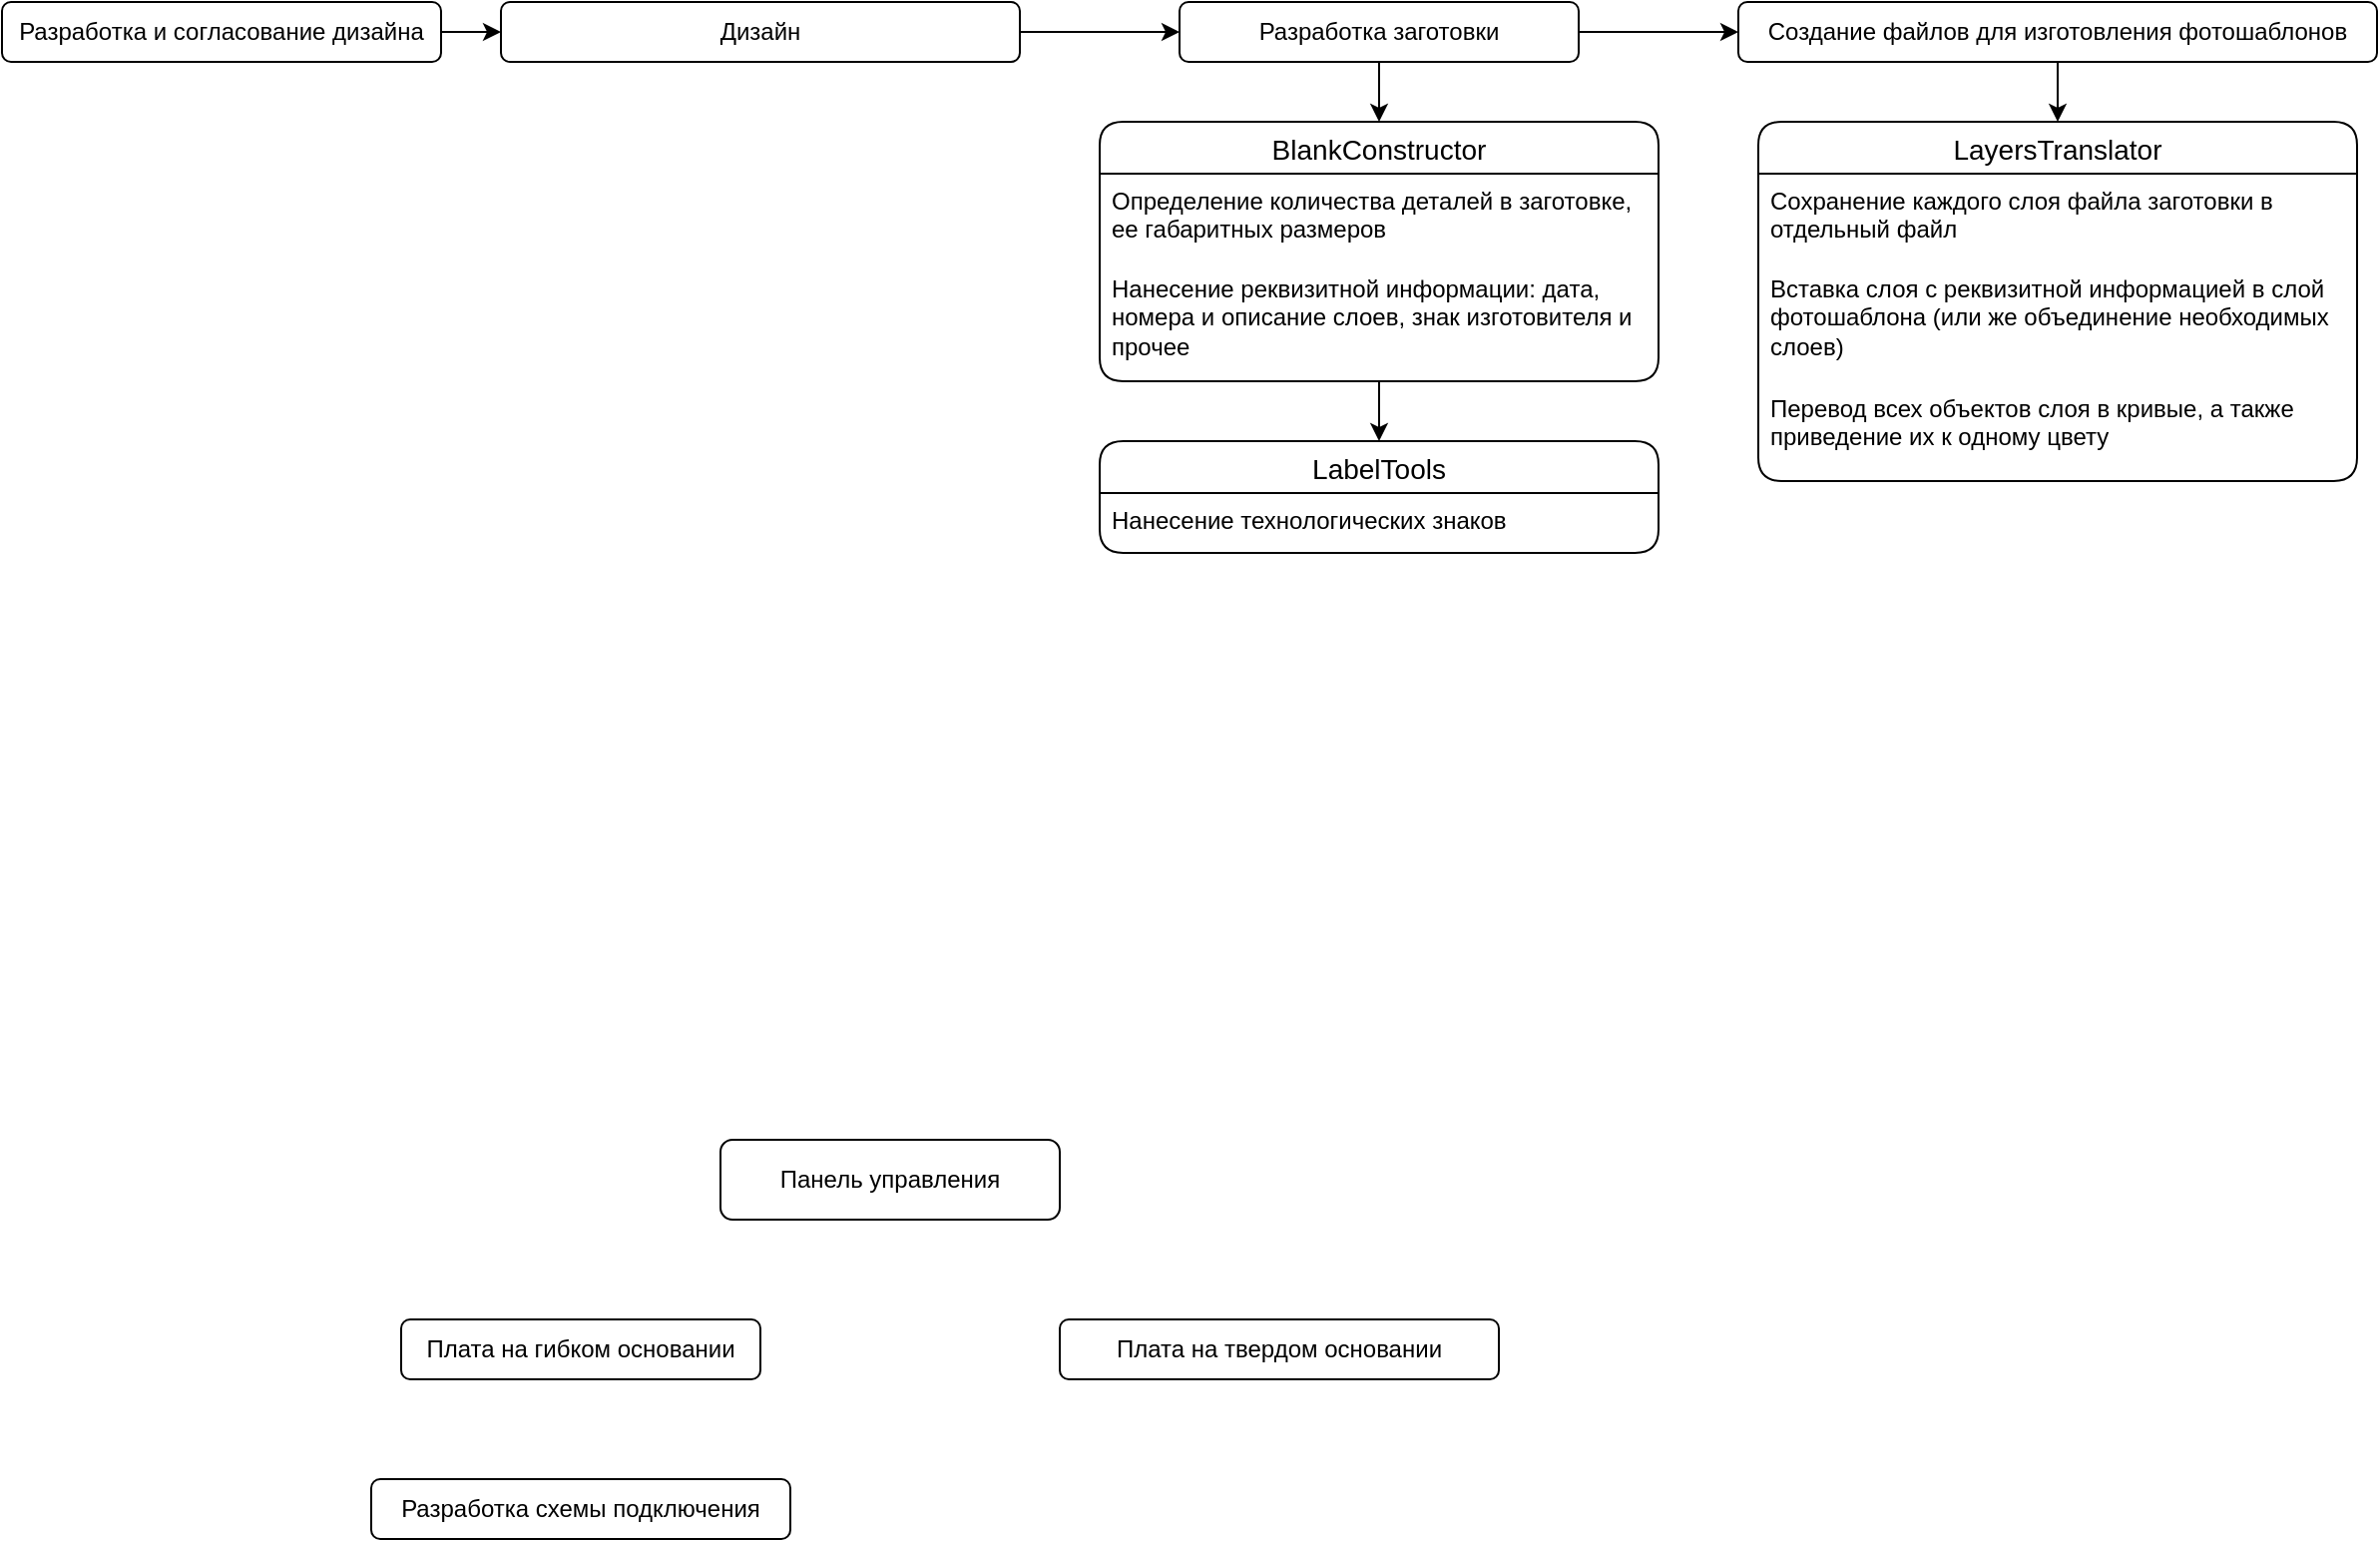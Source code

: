 <mxfile version="23.1.5" type="github">
  <diagram name="Страница — 1" id="ZN9Zfw2zkkUrsZfMk1DQ">
    <mxGraphModel dx="2061" dy="588" grid="1" gridSize="10" guides="1" tooltips="1" connect="1" arrows="1" fold="1" page="1" pageScale="1" pageWidth="827" pageHeight="1169" math="0" shadow="0">
      <root>
        <mxCell id="0" />
        <mxCell id="1" parent="0" />
        <mxCell id="oUw8ndJiCr0gR4RyfcJq-4" style="edgeStyle=orthogonalEdgeStyle;rounded=0;orthogonalLoop=1;jettySize=auto;html=1;exitX=1;exitY=0.5;exitDx=0;exitDy=0;entryX=0;entryY=0.5;entryDx=0;entryDy=0;" parent="1" source="oUw8ndJiCr0gR4RyfcJq-1" target="oUw8ndJiCr0gR4RyfcJq-2" edge="1">
          <mxGeometry relative="1" as="geometry" />
        </mxCell>
        <mxCell id="oUw8ndJiCr0gR4RyfcJq-1" value="Разработка и согласование дизайна" style="rounded=1;whiteSpace=wrap;html=1;" parent="1" vertex="1">
          <mxGeometry x="-310" y="330" width="220" height="30" as="geometry" />
        </mxCell>
        <mxCell id="oUw8ndJiCr0gR4RyfcJq-7" style="edgeStyle=orthogonalEdgeStyle;rounded=0;orthogonalLoop=1;jettySize=auto;html=1;exitX=1;exitY=0.5;exitDx=0;exitDy=0;" parent="1" source="oUw8ndJiCr0gR4RyfcJq-2" target="oUw8ndJiCr0gR4RyfcJq-6" edge="1">
          <mxGeometry relative="1" as="geometry" />
        </mxCell>
        <mxCell id="oUw8ndJiCr0gR4RyfcJq-2" value="Дизайн" style="rounded=1;whiteSpace=wrap;html=1;" parent="1" vertex="1">
          <mxGeometry x="-60" y="330" width="260" height="30" as="geometry" />
        </mxCell>
        <mxCell id="oUw8ndJiCr0gR4RyfcJq-9" style="edgeStyle=orthogonalEdgeStyle;rounded=0;orthogonalLoop=1;jettySize=auto;html=1;exitX=1;exitY=0.5;exitDx=0;exitDy=0;entryX=0;entryY=0.5;entryDx=0;entryDy=0;" parent="1" source="oUw8ndJiCr0gR4RyfcJq-6" target="oUw8ndJiCr0gR4RyfcJq-8" edge="1">
          <mxGeometry relative="1" as="geometry" />
        </mxCell>
        <mxCell id="oUw8ndJiCr0gR4RyfcJq-46" style="edgeStyle=orthogonalEdgeStyle;rounded=0;orthogonalLoop=1;jettySize=auto;html=1;exitX=0.5;exitY=1;exitDx=0;exitDy=0;entryX=0.5;entryY=0;entryDx=0;entryDy=0;" parent="1" source="oUw8ndJiCr0gR4RyfcJq-6" target="oUw8ndJiCr0gR4RyfcJq-33" edge="1">
          <mxGeometry relative="1" as="geometry" />
        </mxCell>
        <mxCell id="oUw8ndJiCr0gR4RyfcJq-6" value="Разработка заготовки" style="rounded=1;whiteSpace=wrap;html=1;" parent="1" vertex="1">
          <mxGeometry x="280" y="330" width="200" height="30" as="geometry" />
        </mxCell>
        <mxCell id="oUw8ndJiCr0gR4RyfcJq-50" style="edgeStyle=orthogonalEdgeStyle;rounded=0;orthogonalLoop=1;jettySize=auto;html=1;exitX=0.5;exitY=1;exitDx=0;exitDy=0;entryX=0.5;entryY=0;entryDx=0;entryDy=0;" parent="1" source="oUw8ndJiCr0gR4RyfcJq-8" target="oUw8ndJiCr0gR4RyfcJq-47" edge="1">
          <mxGeometry relative="1" as="geometry" />
        </mxCell>
        <mxCell id="oUw8ndJiCr0gR4RyfcJq-8" value="Создание файлов для изготовления фотошаблонов" style="rounded=1;whiteSpace=wrap;html=1;" parent="1" vertex="1">
          <mxGeometry x="560" y="330" width="320" height="30" as="geometry" />
        </mxCell>
        <mxCell id="oUw8ndJiCr0gR4RyfcJq-43" style="edgeStyle=orthogonalEdgeStyle;rounded=0;orthogonalLoop=1;jettySize=auto;html=1;exitX=0.5;exitY=1;exitDx=0;exitDy=0;entryX=0.5;entryY=0;entryDx=0;entryDy=0;" parent="1" source="oUw8ndJiCr0gR4RyfcJq-33" target="oUw8ndJiCr0gR4RyfcJq-39" edge="1">
          <mxGeometry relative="1" as="geometry" />
        </mxCell>
        <mxCell id="oUw8ndJiCr0gR4RyfcJq-33" value="BlankConstructor" style="swimlane;fontStyle=0;childLayout=stackLayout;horizontal=1;startSize=26;horizontalStack=0;resizeParent=1;resizeParentMax=0;resizeLast=0;collapsible=1;marginBottom=0;align=center;fontSize=14;rounded=1;" parent="1" vertex="1">
          <mxGeometry x="240" y="390" width="280" height="130" as="geometry">
            <mxRectangle x="250" y="400" width="60" height="30" as="alternateBounds" />
          </mxGeometry>
        </mxCell>
        <mxCell id="oUw8ndJiCr0gR4RyfcJq-34" value="Определение количества деталей в заготовке, ее габаритных размеров" style="text;strokeColor=none;fillColor=none;spacingLeft=4;spacingRight=4;overflow=hidden;rotatable=0;points=[[0,0.5],[1,0.5]];portConstraint=eastwest;fontSize=12;whiteSpace=wrap;html=1;" parent="oUw8ndJiCr0gR4RyfcJq-33" vertex="1">
          <mxGeometry y="26" width="280" height="44" as="geometry" />
        </mxCell>
        <mxCell id="oUw8ndJiCr0gR4RyfcJq-35" value="Нанесение реквизитной информации: дата, номера и описание слоев, знак изготовителя и прочее" style="text;strokeColor=none;fillColor=none;spacingLeft=4;spacingRight=4;overflow=hidden;rotatable=0;points=[[0,0.5],[1,0.5]];portConstraint=eastwest;fontSize=12;whiteSpace=wrap;html=1;" parent="oUw8ndJiCr0gR4RyfcJq-33" vertex="1">
          <mxGeometry y="70" width="280" height="60" as="geometry" />
        </mxCell>
        <mxCell id="oUw8ndJiCr0gR4RyfcJq-39" value="LabelTools" style="swimlane;fontStyle=0;childLayout=stackLayout;horizontal=1;startSize=26;horizontalStack=0;resizeParent=1;resizeParentMax=0;resizeLast=0;collapsible=1;marginBottom=0;align=center;fontSize=14;rounded=1;" parent="1" vertex="1">
          <mxGeometry x="240" y="550" width="280" height="56" as="geometry" />
        </mxCell>
        <mxCell id="oUw8ndJiCr0gR4RyfcJq-40" value="Нанесение технологических знаков" style="text;strokeColor=none;fillColor=none;spacingLeft=4;spacingRight=4;overflow=hidden;rotatable=0;points=[[0,0.5],[1,0.5]];portConstraint=eastwest;fontSize=12;whiteSpace=wrap;html=1;rounded=1;" parent="oUw8ndJiCr0gR4RyfcJq-39" vertex="1">
          <mxGeometry y="26" width="280" height="30" as="geometry" />
        </mxCell>
        <mxCell id="oUw8ndJiCr0gR4RyfcJq-47" value="LayersTranslator" style="swimlane;fontStyle=0;childLayout=stackLayout;horizontal=1;startSize=26;horizontalStack=0;resizeParent=1;resizeParentMax=0;resizeLast=0;collapsible=1;marginBottom=0;align=center;fontSize=14;rounded=1;" parent="1" vertex="1">
          <mxGeometry x="570" y="390" width="300" height="180" as="geometry">
            <mxRectangle x="250" y="400" width="60" height="30" as="alternateBounds" />
          </mxGeometry>
        </mxCell>
        <mxCell id="oUw8ndJiCr0gR4RyfcJq-48" value="&lt;div&gt;Сохранение каждого слоя файла заготовки в отдельный файл&lt;/div&gt;&lt;div&gt;&lt;br&gt;&lt;/div&gt;" style="text;strokeColor=none;fillColor=none;spacingLeft=4;spacingRight=4;overflow=hidden;rotatable=0;points=[[0,0.5],[1,0.5]];portConstraint=eastwest;fontSize=12;whiteSpace=wrap;html=1;" parent="oUw8ndJiCr0gR4RyfcJq-47" vertex="1">
          <mxGeometry y="26" width="300" height="44" as="geometry" />
        </mxCell>
        <mxCell id="oUw8ndJiCr0gR4RyfcJq-51" value="Вставка слоя с реквизитной информацией в слой фотошаблона (или же объединение необходимых слоев)" style="text;strokeColor=none;fillColor=none;spacingLeft=4;spacingRight=4;overflow=hidden;rotatable=0;points=[[0,0.5],[1,0.5]];portConstraint=eastwest;fontSize=12;whiteSpace=wrap;html=1;" parent="oUw8ndJiCr0gR4RyfcJq-47" vertex="1">
          <mxGeometry y="70" width="300" height="60" as="geometry" />
        </mxCell>
        <mxCell id="oUw8ndJiCr0gR4RyfcJq-49" value="Перевод всех объектов слоя в кривые, а также приведение их к одному цвету" style="text;strokeColor=none;fillColor=none;spacingLeft=4;spacingRight=4;overflow=hidden;rotatable=0;points=[[0,0.5],[1,0.5]];portConstraint=eastwest;fontSize=12;whiteSpace=wrap;html=1;" parent="oUw8ndJiCr0gR4RyfcJq-47" vertex="1">
          <mxGeometry y="130" width="300" height="50" as="geometry" />
        </mxCell>
        <mxCell id="-6XvMk_8ps-RJlKdcPIL-1" value="Панель управления" style="rounded=1;whiteSpace=wrap;html=1;" parent="1" vertex="1">
          <mxGeometry x="50" y="900" width="170" height="40" as="geometry" />
        </mxCell>
        <mxCell id="-6XvMk_8ps-RJlKdcPIL-2" value="Плата на гибком основании" style="rounded=1;whiteSpace=wrap;html=1;" parent="1" vertex="1">
          <mxGeometry x="-110" y="990" width="180" height="30" as="geometry" />
        </mxCell>
        <mxCell id="-6XvMk_8ps-RJlKdcPIL-3" value="Плата на твердом основании" style="rounded=1;whiteSpace=wrap;html=1;" parent="1" vertex="1">
          <mxGeometry x="220" y="990" width="220" height="30" as="geometry" />
        </mxCell>
        <mxCell id="-6XvMk_8ps-RJlKdcPIL-4" value="Разработка схемы подключения" style="rounded=1;whiteSpace=wrap;html=1;" parent="1" vertex="1">
          <mxGeometry x="-125" y="1070" width="210" height="30" as="geometry" />
        </mxCell>
      </root>
    </mxGraphModel>
  </diagram>
</mxfile>
